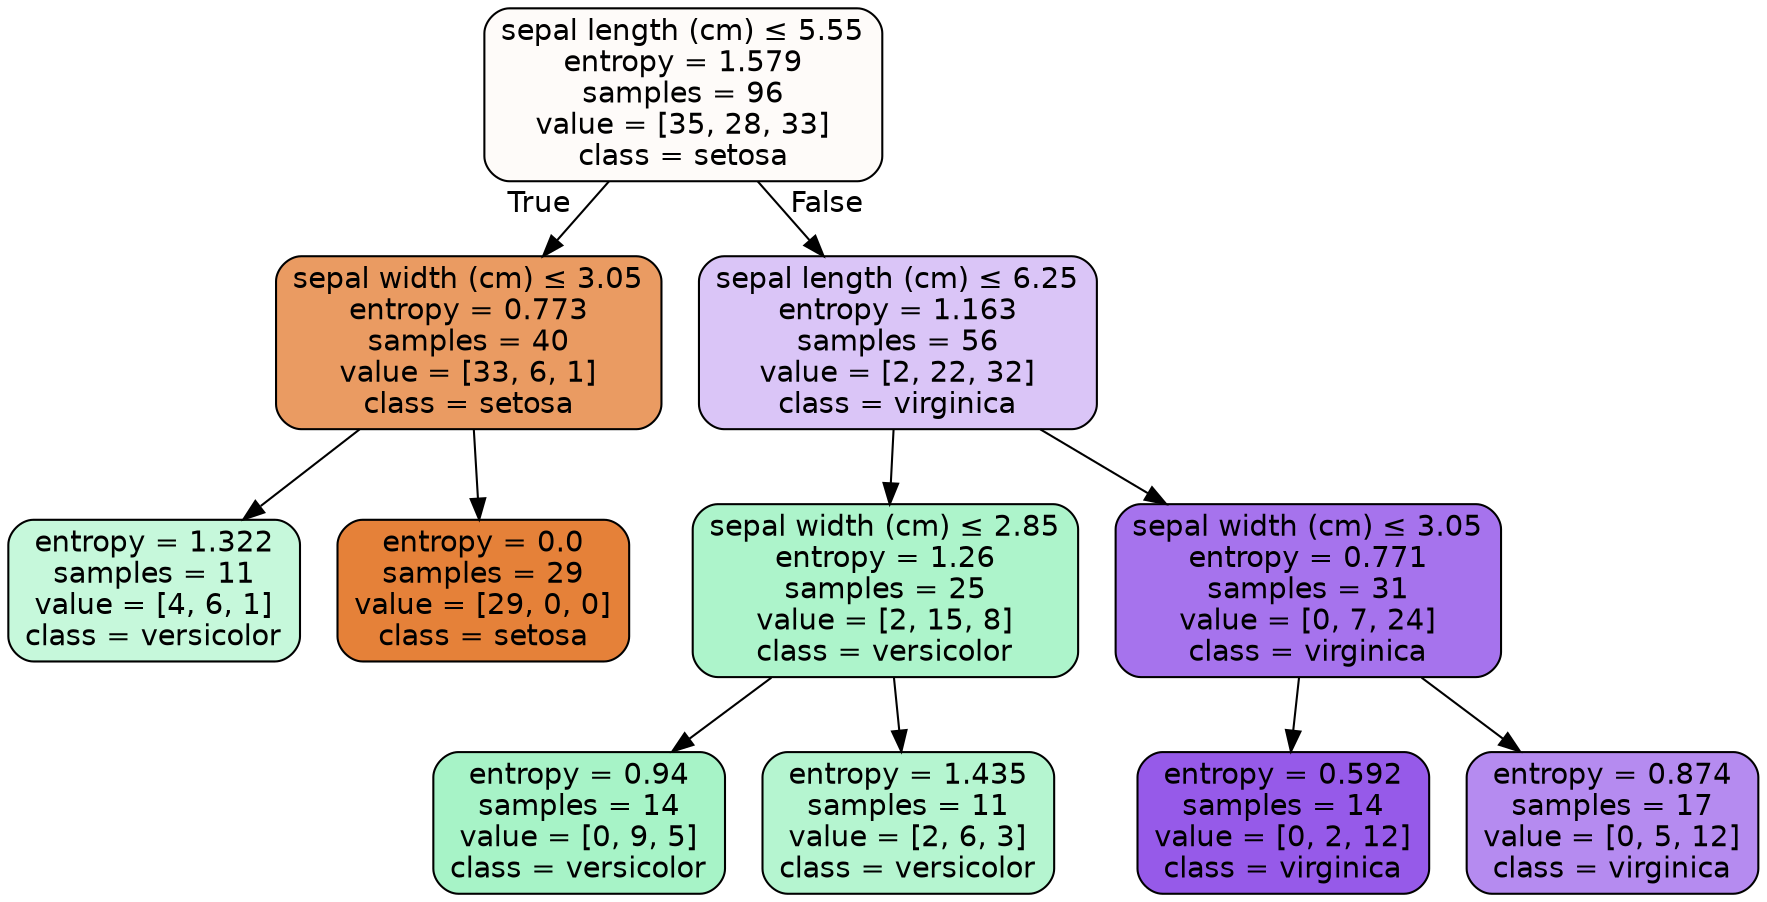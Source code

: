 digraph Tree {
node [shape=box, style="filled, rounded", color="black", fontname="helvetica"] ;
edge [fontname="helvetica"] ;
0 [label=<sepal length (cm) &le; 5.55<br/>entropy = 1.579<br/>samples = 96<br/>value = [35, 28, 33]<br/>class = setosa>, fillcolor="#fefbf9"] ;
1 [label=<sepal width (cm) &le; 3.05<br/>entropy = 0.773<br/>samples = 40<br/>value = [33, 6, 1]<br/>class = setosa>, fillcolor="#ea9b62"] ;
0 -> 1 [labeldistance=2.5, labelangle=45, headlabel="True"] ;
2 [label=<entropy = 1.322<br/>samples = 11<br/>value = [4, 6, 1]<br/>class = versicolor>, fillcolor="#c6f8db"] ;
1 -> 2 ;
3 [label=<entropy = 0.0<br/>samples = 29<br/>value = [29, 0, 0]<br/>class = setosa>, fillcolor="#e58139"] ;
1 -> 3 ;
4 [label=<sepal length (cm) &le; 6.25<br/>entropy = 1.163<br/>samples = 56<br/>value = [2, 22, 32]<br/>class = virginica>, fillcolor="#dac5f7"] ;
0 -> 4 [labeldistance=2.5, labelangle=-45, headlabel="False"] ;
5 [label=<sepal width (cm) &le; 2.85<br/>entropy = 1.26<br/>samples = 25<br/>value = [2, 15, 8]<br/>class = versicolor>, fillcolor="#adf4cb"] ;
4 -> 5 ;
6 [label=<entropy = 0.94<br/>samples = 14<br/>value = [0, 9, 5]<br/>class = versicolor>, fillcolor="#a7f3c7"] ;
5 -> 6 ;
7 [label=<entropy = 1.435<br/>samples = 11<br/>value = [2, 6, 3]<br/>class = versicolor>, fillcolor="#b5f5d0"] ;
5 -> 7 ;
8 [label=<sepal width (cm) &le; 3.05<br/>entropy = 0.771<br/>samples = 31<br/>value = [0, 7, 24]<br/>class = virginica>, fillcolor="#a673ed"] ;
4 -> 8 ;
9 [label=<entropy = 0.592<br/>samples = 14<br/>value = [0, 2, 12]<br/>class = virginica>, fillcolor="#965ae9"] ;
8 -> 9 ;
10 [label=<entropy = 0.874<br/>samples = 17<br/>value = [0, 5, 12]<br/>class = virginica>, fillcolor="#b58bf0"] ;
8 -> 10 ;
}